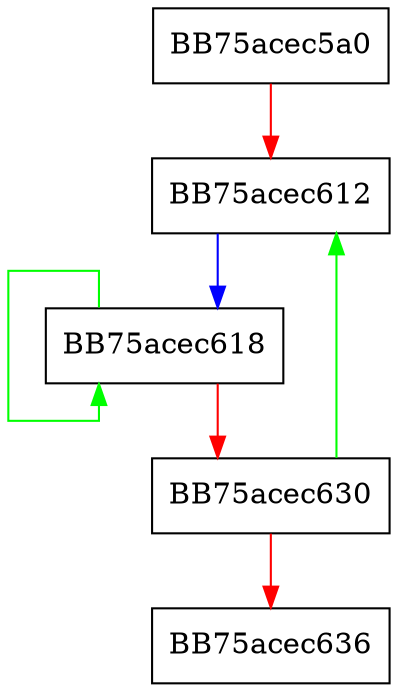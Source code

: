 digraph _decode_control_flows_as_vector {
  node [shape="box"];
  graph [splines=ortho];
  BB75acec5a0 -> BB75acec612 [color="red"];
  BB75acec612 -> BB75acec618 [color="blue"];
  BB75acec618 -> BB75acec618 [color="green"];
  BB75acec618 -> BB75acec630 [color="red"];
  BB75acec630 -> BB75acec612 [color="green"];
  BB75acec630 -> BB75acec636 [color="red"];
}